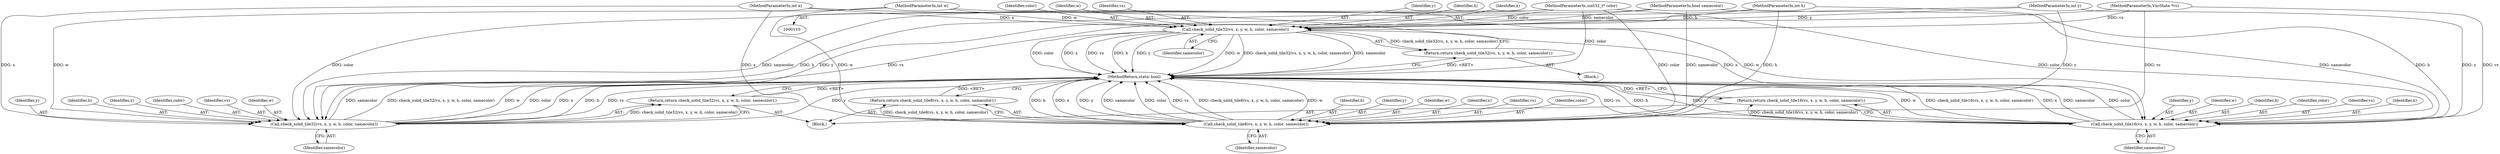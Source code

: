 digraph "0_qemu_9f64916da20eea67121d544698676295bbb105a7_0@pointer" {
"1000116" [label="(MethodParameterIn,uint32_t* color)"];
"1000124" [label="(Call,check_solid_tile32(vs, x, y, w, h, color, samecolor))"];
"1000123" [label="(Return,return check_solid_tile32(vs, x, y, w, h, color, samecolor);)"];
"1000144" [label="(Call,check_solid_tile32(vs, x, y, w, h, color, samecolor))"];
"1000143" [label="(Return,return check_solid_tile32(vs, x, y, w, h, color, samecolor);)"];
"1000154" [label="(Call,check_solid_tile16(vs, x, y, w, h, color, samecolor))"];
"1000153" [label="(Return,return check_solid_tile16(vs, x, y, w, h, color, samecolor);)"];
"1000164" [label="(Call,check_solid_tile8(vs, x, y, w, h, color, samecolor))"];
"1000163" [label="(Return,return check_solid_tile8(vs, x, y, w, h, color, samecolor);)"];
"1000125" [label="(Identifier,vs)"];
"1000164" [label="(Call,check_solid_tile8(vs, x, y, w, h, color, samecolor))"];
"1000161" [label="(Identifier,samecolor)"];
"1000170" [label="(Identifier,color)"];
"1000165" [label="(Identifier,vs)"];
"1000159" [label="(Identifier,h)"];
"1000160" [label="(Identifier,color)"];
"1000149" [label="(Identifier,h)"];
"1000155" [label="(Identifier,vs)"];
"1000153" [label="(Return,return check_solid_tile16(vs, x, y, w, h, color, samecolor);)"];
"1000141" [label="(Block,)"];
"1000163" [label="(Return,return check_solid_tile8(vs, x, y, w, h, color, samecolor);)"];
"1000156" [label="(Identifier,x)"];
"1000157" [label="(Identifier,y)"];
"1000123" [label="(Return,return check_solid_tile32(vs, x, y, w, h, color, samecolor);)"];
"1000146" [label="(Identifier,x)"];
"1000127" [label="(Identifier,y)"];
"1000144" [label="(Call,check_solid_tile32(vs, x, y, w, h, color, samecolor))"];
"1000150" [label="(Identifier,color)"];
"1000112" [label="(MethodParameterIn,int x)"];
"1000114" [label="(MethodParameterIn,int w)"];
"1000145" [label="(Identifier,vs)"];
"1000158" [label="(Identifier,w)"];
"1000154" [label="(Call,check_solid_tile16(vs, x, y, w, h, color, samecolor))"];
"1000151" [label="(Identifier,samecolor)"];
"1000129" [label="(Identifier,h)"];
"1000167" [label="(Identifier,y)"];
"1000946" [label="(MethodReturn,static bool)"];
"1000126" [label="(Identifier,x)"];
"1000124" [label="(Call,check_solid_tile32(vs, x, y, w, h, color, samecolor))"];
"1000148" [label="(Identifier,w)"];
"1000113" [label="(MethodParameterIn,int y)"];
"1000147" [label="(Identifier,y)"];
"1000117" [label="(MethodParameterIn,bool samecolor)"];
"1000130" [label="(Identifier,color)"];
"1000169" [label="(Identifier,h)"];
"1000121" [label="(Block,)"];
"1000115" [label="(MethodParameterIn,int h)"];
"1000143" [label="(Return,return check_solid_tile32(vs, x, y, w, h, color, samecolor);)"];
"1000116" [label="(MethodParameterIn,uint32_t* color)"];
"1000171" [label="(Identifier,samecolor)"];
"1000128" [label="(Identifier,w)"];
"1000168" [label="(Identifier,w)"];
"1000111" [label="(MethodParameterIn,VncState *vs)"];
"1000166" [label="(Identifier,x)"];
"1000131" [label="(Identifier,samecolor)"];
"1000116" -> "1000110"  [label="AST: "];
"1000116" -> "1000946"  [label="DDG: color"];
"1000116" -> "1000124"  [label="DDG: color"];
"1000116" -> "1000144"  [label="DDG: color"];
"1000116" -> "1000154"  [label="DDG: color"];
"1000116" -> "1000164"  [label="DDG: color"];
"1000124" -> "1000123"  [label="AST: "];
"1000124" -> "1000131"  [label="CFG: "];
"1000125" -> "1000124"  [label="AST: "];
"1000126" -> "1000124"  [label="AST: "];
"1000127" -> "1000124"  [label="AST: "];
"1000128" -> "1000124"  [label="AST: "];
"1000129" -> "1000124"  [label="AST: "];
"1000130" -> "1000124"  [label="AST: "];
"1000131" -> "1000124"  [label="AST: "];
"1000123" -> "1000124"  [label="CFG: "];
"1000124" -> "1000946"  [label="DDG: color"];
"1000124" -> "1000946"  [label="DDG: x"];
"1000124" -> "1000946"  [label="DDG: vs"];
"1000124" -> "1000946"  [label="DDG: h"];
"1000124" -> "1000946"  [label="DDG: y"];
"1000124" -> "1000946"  [label="DDG: w"];
"1000124" -> "1000946"  [label="DDG: check_solid_tile32(vs, x, y, w, h, color, samecolor)"];
"1000124" -> "1000946"  [label="DDG: samecolor"];
"1000124" -> "1000123"  [label="DDG: check_solid_tile32(vs, x, y, w, h, color, samecolor)"];
"1000111" -> "1000124"  [label="DDG: vs"];
"1000112" -> "1000124"  [label="DDG: x"];
"1000113" -> "1000124"  [label="DDG: y"];
"1000114" -> "1000124"  [label="DDG: w"];
"1000115" -> "1000124"  [label="DDG: h"];
"1000117" -> "1000124"  [label="DDG: samecolor"];
"1000123" -> "1000121"  [label="AST: "];
"1000946" -> "1000123"  [label="CFG: "];
"1000123" -> "1000946"  [label="DDG: <RET>"];
"1000144" -> "1000143"  [label="AST: "];
"1000144" -> "1000151"  [label="CFG: "];
"1000145" -> "1000144"  [label="AST: "];
"1000146" -> "1000144"  [label="AST: "];
"1000147" -> "1000144"  [label="AST: "];
"1000148" -> "1000144"  [label="AST: "];
"1000149" -> "1000144"  [label="AST: "];
"1000150" -> "1000144"  [label="AST: "];
"1000151" -> "1000144"  [label="AST: "];
"1000143" -> "1000144"  [label="CFG: "];
"1000144" -> "1000946"  [label="DDG: samecolor"];
"1000144" -> "1000946"  [label="DDG: check_solid_tile32(vs, x, y, w, h, color, samecolor)"];
"1000144" -> "1000946"  [label="DDG: w"];
"1000144" -> "1000946"  [label="DDG: h"];
"1000144" -> "1000946"  [label="DDG: vs"];
"1000144" -> "1000946"  [label="DDG: color"];
"1000144" -> "1000946"  [label="DDG: x"];
"1000144" -> "1000946"  [label="DDG: y"];
"1000144" -> "1000143"  [label="DDG: check_solid_tile32(vs, x, y, w, h, color, samecolor)"];
"1000111" -> "1000144"  [label="DDG: vs"];
"1000112" -> "1000144"  [label="DDG: x"];
"1000113" -> "1000144"  [label="DDG: y"];
"1000114" -> "1000144"  [label="DDG: w"];
"1000115" -> "1000144"  [label="DDG: h"];
"1000117" -> "1000144"  [label="DDG: samecolor"];
"1000143" -> "1000141"  [label="AST: "];
"1000946" -> "1000143"  [label="CFG: "];
"1000143" -> "1000946"  [label="DDG: <RET>"];
"1000154" -> "1000153"  [label="AST: "];
"1000154" -> "1000161"  [label="CFG: "];
"1000155" -> "1000154"  [label="AST: "];
"1000156" -> "1000154"  [label="AST: "];
"1000157" -> "1000154"  [label="AST: "];
"1000158" -> "1000154"  [label="AST: "];
"1000159" -> "1000154"  [label="AST: "];
"1000160" -> "1000154"  [label="AST: "];
"1000161" -> "1000154"  [label="AST: "];
"1000153" -> "1000154"  [label="CFG: "];
"1000154" -> "1000946"  [label="DDG: h"];
"1000154" -> "1000946"  [label="DDG: y"];
"1000154" -> "1000946"  [label="DDG: color"];
"1000154" -> "1000946"  [label="DDG: vs"];
"1000154" -> "1000946"  [label="DDG: w"];
"1000154" -> "1000946"  [label="DDG: check_solid_tile16(vs, x, y, w, h, color, samecolor)"];
"1000154" -> "1000946"  [label="DDG: x"];
"1000154" -> "1000946"  [label="DDG: samecolor"];
"1000154" -> "1000153"  [label="DDG: check_solid_tile16(vs, x, y, w, h, color, samecolor)"];
"1000111" -> "1000154"  [label="DDG: vs"];
"1000112" -> "1000154"  [label="DDG: x"];
"1000113" -> "1000154"  [label="DDG: y"];
"1000114" -> "1000154"  [label="DDG: w"];
"1000115" -> "1000154"  [label="DDG: h"];
"1000117" -> "1000154"  [label="DDG: samecolor"];
"1000153" -> "1000141"  [label="AST: "];
"1000946" -> "1000153"  [label="CFG: "];
"1000153" -> "1000946"  [label="DDG: <RET>"];
"1000164" -> "1000163"  [label="AST: "];
"1000164" -> "1000171"  [label="CFG: "];
"1000165" -> "1000164"  [label="AST: "];
"1000166" -> "1000164"  [label="AST: "];
"1000167" -> "1000164"  [label="AST: "];
"1000168" -> "1000164"  [label="AST: "];
"1000169" -> "1000164"  [label="AST: "];
"1000170" -> "1000164"  [label="AST: "];
"1000171" -> "1000164"  [label="AST: "];
"1000163" -> "1000164"  [label="CFG: "];
"1000164" -> "1000946"  [label="DDG: w"];
"1000164" -> "1000946"  [label="DDG: check_solid_tile8(vs, x, y, w, h, color, samecolor)"];
"1000164" -> "1000946"  [label="DDG: h"];
"1000164" -> "1000946"  [label="DDG: x"];
"1000164" -> "1000946"  [label="DDG: y"];
"1000164" -> "1000946"  [label="DDG: samecolor"];
"1000164" -> "1000946"  [label="DDG: color"];
"1000164" -> "1000946"  [label="DDG: vs"];
"1000164" -> "1000163"  [label="DDG: check_solid_tile8(vs, x, y, w, h, color, samecolor)"];
"1000111" -> "1000164"  [label="DDG: vs"];
"1000112" -> "1000164"  [label="DDG: x"];
"1000113" -> "1000164"  [label="DDG: y"];
"1000114" -> "1000164"  [label="DDG: w"];
"1000115" -> "1000164"  [label="DDG: h"];
"1000117" -> "1000164"  [label="DDG: samecolor"];
"1000163" -> "1000141"  [label="AST: "];
"1000946" -> "1000163"  [label="CFG: "];
"1000163" -> "1000946"  [label="DDG: <RET>"];
}
